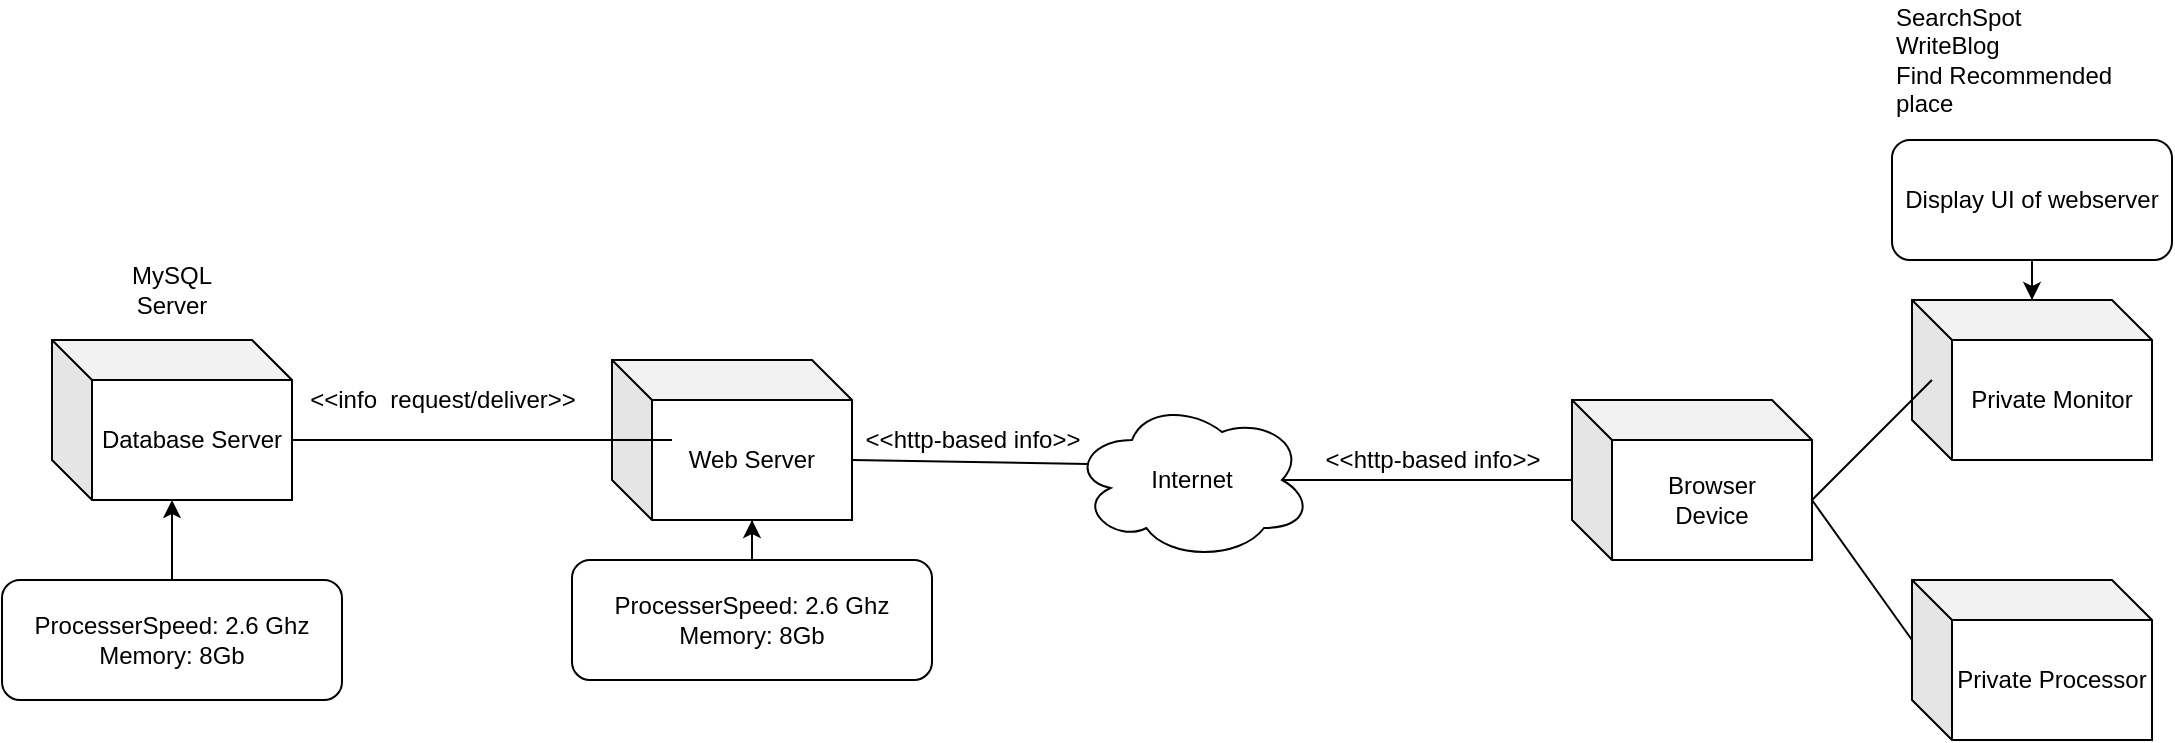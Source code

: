 <mxfile version="15.9.6" type="google" pages="2"><diagram id="_WQcCxHZ8OGJ0BloTUUS" name="Page-1"><mxGraphModel grid="1" gridSize="10" guides="1" tooltips="1" connect="1" arrows="1" page="1" fold="1" pageScale="1" pageWidth="850" pageHeight="1100" math="0" shadow="0"><root><mxCell id="0"/><mxCell id="1" parent="0"/><mxCell id="Wb8Ijm-Bh33NEMTLDnz6-1" value="Browser&lt;br&gt;Device" style="shape=cube;whiteSpace=wrap;html=1;boundedLbl=1;backgroundOutline=1;darkOpacity=0.05;darkOpacity2=0.1;" vertex="1" parent="1"><mxGeometry x="630" y="140" width="120" height="80" as="geometry"/></mxCell><mxCell id="Wb8Ijm-Bh33NEMTLDnz6-8" value="Private Processor" style="shape=cube;whiteSpace=wrap;html=1;boundedLbl=1;backgroundOutline=1;darkOpacity=0.05;darkOpacity2=0.1;" vertex="1" parent="1"><mxGeometry x="800" y="230" width="120" height="80" as="geometry"/></mxCell><mxCell id="_mjPTS8h_bUrdCJ4Exm4-14" value="Web Server" style="shape=cube;whiteSpace=wrap;html=1;boundedLbl=1;backgroundOutline=1;darkOpacity=0.05;darkOpacity2=0.1;" vertex="1" parent="1"><mxGeometry x="150" y="120" width="120" height="80" as="geometry"/></mxCell><mxCell id="_mjPTS8h_bUrdCJ4Exm4-15" value="Database Server" style="shape=cube;whiteSpace=wrap;html=1;boundedLbl=1;backgroundOutline=1;darkOpacity=0.05;darkOpacity2=0.1;" vertex="1" parent="1"><mxGeometry x="-130" y="110" width="120" height="80" as="geometry"/></mxCell><mxCell id="Wb8Ijm-Bh33NEMTLDnz6-10" value="" style="endArrow=none;html=1;rounded=0;entryX=0.875;entryY=0.5;entryDx=0;entryDy=0;entryPerimeter=0;" edge="1" parent="1" source="Wb8Ijm-Bh33NEMTLDnz6-1" target="_mjPTS8h_bUrdCJ4Exm4-16"><mxGeometry width="50" height="50" relative="1" as="geometry"><mxPoint x="360" y="330" as="sourcePoint"/><mxPoint x="510" y="180" as="targetPoint"/></mxGeometry></mxCell><mxCell id="Wb8Ijm-Bh33NEMTLDnz6-11" value="" style="endArrow=none;html=1;rounded=0;entryX=0;entryY=0;entryDx=120;entryDy=50;entryPerimeter=0;exitX=0;exitY=0;exitDx=0;exitDy=30;exitPerimeter=0;" edge="1" parent="1" source="Wb8Ijm-Bh33NEMTLDnz6-8" target="Wb8Ijm-Bh33NEMTLDnz6-1"><mxGeometry width="50" height="50" relative="1" as="geometry"><mxPoint x="560" y="190" as="sourcePoint"/><mxPoint x="520" y="190" as="targetPoint"/></mxGeometry></mxCell><mxCell id="_mjPTS8h_bUrdCJ4Exm4-16" value="Internet" style="ellipse;shape=cloud;whiteSpace=wrap;html=1;" vertex="1" parent="1"><mxGeometry x="380" y="140" width="120" height="80" as="geometry"/></mxCell><mxCell id="_mjPTS8h_bUrdCJ4Exm4-18" value="" style="endArrow=none;html=1;rounded=0;exitX=0;exitY=0;exitDx=120;exitDy=50;exitPerimeter=0;entryX=0.07;entryY=0.4;entryDx=0;entryDy=0;entryPerimeter=0;" edge="1" parent="1" source="_mjPTS8h_bUrdCJ4Exm4-14" target="_mjPTS8h_bUrdCJ4Exm4-16"><mxGeometry width="50" height="50" relative="1" as="geometry"><mxPoint x="330" y="210" as="sourcePoint"/><mxPoint x="380" y="160" as="targetPoint"/></mxGeometry></mxCell><mxCell id="_mjPTS8h_bUrdCJ4Exm4-20" value="" style="endArrow=none;html=1;rounded=0;exitX=0;exitY=0;exitDx=120;exitDy=50;exitPerimeter=0;" edge="1" parent="1" source="_mjPTS8h_bUrdCJ4Exm4-15"><mxGeometry width="50" height="50" relative="1" as="geometry"><mxPoint x="100" y="248" as="sourcePoint"/><mxPoint x="180" y="160" as="targetPoint"/></mxGeometry></mxCell><mxCell id="Wb8Ijm-Bh33NEMTLDnz6-23" value="" style="edgeStyle=orthogonalEdgeStyle;rounded=0;orthogonalLoop=1;jettySize=auto;html=1;" edge="1" parent="1" source="_mjPTS8h_bUrdCJ4Exm4-22" target="_mjPTS8h_bUrdCJ4Exm4-15"><mxGeometry relative="1" as="geometry"/></mxCell><mxCell id="_mjPTS8h_bUrdCJ4Exm4-22" value="ProcesserSpeed: 2.6 Ghz&lt;br&gt;Memory: 8Gb" style="rounded=1;whiteSpace=wrap;html=1;" vertex="1" parent="1"><mxGeometry x="-155" y="230" width="170" height="60" as="geometry"/></mxCell><mxCell id="_mjPTS8h_bUrdCJ4Exm4-26" style="edgeStyle=orthogonalEdgeStyle;rounded=0;orthogonalLoop=1;jettySize=auto;html=1;entryX=0;entryY=0;entryDx=70;entryDy=80;entryPerimeter=0;" edge="1" parent="1" source="_mjPTS8h_bUrdCJ4Exm4-24" target="_mjPTS8h_bUrdCJ4Exm4-14"><mxGeometry relative="1" as="geometry"/></mxCell><mxCell id="_mjPTS8h_bUrdCJ4Exm4-24" value="ProcesserSpeed: 2.6 Ghz&lt;br&gt;Memory: 8Gb" style="rounded=1;whiteSpace=wrap;html=1;" vertex="1" parent="1"><mxGeometry x="130" y="220" width="180" height="60" as="geometry"/></mxCell><mxCell id="Wb8Ijm-Bh33NEMTLDnz6-13" value="Private Monitor" style="shape=cube;whiteSpace=wrap;html=1;boundedLbl=1;backgroundOutline=1;darkOpacity=0.05;darkOpacity2=0.1;" vertex="1" parent="1"><mxGeometry x="800" y="90" width="120" height="80" as="geometry"/></mxCell><mxCell id="Wb8Ijm-Bh33NEMTLDnz6-14" value="" style="endArrow=none;html=1;rounded=0;entryX=0;entryY=0;entryDx=120;entryDy=50;entryPerimeter=0;exitX=0.083;exitY=0.5;exitDx=0;exitDy=0;exitPerimeter=0;" edge="1" parent="1" source="Wb8Ijm-Bh33NEMTLDnz6-13" target="Wb8Ijm-Bh33NEMTLDnz6-1"><mxGeometry width="50" height="50" relative="1" as="geometry"><mxPoint x="370" y="340" as="sourcePoint"/><mxPoint x="420" y="290" as="targetPoint"/></mxGeometry></mxCell><mxCell id="Wb8Ijm-Bh33NEMTLDnz6-18" value="" style="edgeStyle=orthogonalEdgeStyle;rounded=0;orthogonalLoop=1;jettySize=auto;html=1;" edge="1" parent="1" source="Wb8Ijm-Bh33NEMTLDnz6-17" target="Wb8Ijm-Bh33NEMTLDnz6-13"><mxGeometry relative="1" as="geometry"/></mxCell><mxCell id="Wb8Ijm-Bh33NEMTLDnz6-17" value="Display UI of webserver" style="rounded=1;whiteSpace=wrap;html=1;" vertex="1" parent="1"><mxGeometry x="790" y="10" width="140" height="60" as="geometry"/></mxCell><mxCell id="Wb8Ijm-Bh33NEMTLDnz6-19" value="SearchSpot&lt;br&gt;WriteBlog&lt;br&gt;Find Recommended place" style="text;html=1;strokeColor=none;fillColor=none;align=left;verticalAlign=middle;whiteSpace=wrap;rounded=0;" vertex="1" parent="1"><mxGeometry x="790" y="-60" width="140" height="60" as="geometry"/></mxCell><mxCell id="Wb8Ijm-Bh33NEMTLDnz6-20" value="&amp;lt;&amp;lt;http-based info&amp;gt;&amp;gt;" style="text;html=1;align=center;verticalAlign=middle;resizable=0;points=[];autosize=1;strokeColor=none;fillColor=none;" vertex="1" parent="1"><mxGeometry x="500" y="160" width="120" height="20" as="geometry"/></mxCell><mxCell id="Wb8Ijm-Bh33NEMTLDnz6-22" value="&amp;lt;&amp;lt;http-based info&amp;gt;&amp;gt;" style="text;html=1;align=center;verticalAlign=middle;resizable=0;points=[];autosize=1;strokeColor=none;fillColor=none;" vertex="1" parent="1"><mxGeometry x="270" y="150" width="120" height="20" as="geometry"/></mxCell><mxCell id="Wb8Ijm-Bh33NEMTLDnz6-24" value="&amp;lt;&amp;lt;info&amp;nbsp; request/deliver&amp;gt;&amp;gt;" style="text;html=1;align=center;verticalAlign=middle;resizable=0;points=[];autosize=1;strokeColor=none;fillColor=none;" vertex="1" parent="1"><mxGeometry x="-10" y="130" width="150" height="20" as="geometry"/></mxCell><mxCell id="OzFw4sZgxtdPUsLxwV3L-1" value="MySQL Server" style="text;html=1;strokeColor=none;fillColor=none;align=center;verticalAlign=middle;whiteSpace=wrap;rounded=0;" vertex="1" parent="1"><mxGeometry x="-100" y="70" width="60" height="30" as="geometry"/></mxCell></root></mxGraphModel></diagram><diagram id="O6lsTT_Myf6z034jGFJa" name="Page-2"><mxGraphModel dx="1910" dy="568" grid="1" gridSize="10" guides="1" tooltips="1" connect="1" arrows="1" fold="1" page="1" pageScale="1" pageWidth="850" pageHeight="1100" math="0" shadow="0"><root><mxCell id="JtPGyGxaeoW7w1ldOL9c-0"/><mxCell id="JtPGyGxaeoW7w1ldOL9c-1" parent="JtPGyGxaeoW7w1ldOL9c-0"/><mxCell id="JtPGyGxaeoW7w1ldOL9c-5" value="environment.yaml" style="shape=note;size=20;whiteSpace=wrap;html=1;" vertex="1" parent="JtPGyGxaeoW7w1ldOL9c-1"><mxGeometry x="-130" y="445" width="140" height="60" as="geometry"/></mxCell><mxCell id="bU4SvwKprmpRran-fKVq-4" style="edgeStyle=orthogonalEdgeStyle;rounded=0;orthogonalLoop=1;jettySize=auto;html=1;entryX=0;entryY=0;entryDx=60;entryDy=0;entryPerimeter=0;" edge="1" parent="JtPGyGxaeoW7w1ldOL9c-1" source="bU4SvwKprmpRran-fKVq-0" target="JtPGyGxaeoW7w1ldOL9c-5"><mxGeometry relative="1" as="geometry"/></mxCell><mxCell id="bU4SvwKprmpRran-fKVq-6" style="edgeStyle=orthogonalEdgeStyle;rounded=0;orthogonalLoop=1;jettySize=auto;html=1;entryX=0.5;entryY=0;entryDx=0;entryDy=0;entryPerimeter=0;" edge="1" parent="JtPGyGxaeoW7w1ldOL9c-1" source="bU4SvwKprmpRran-fKVq-0" target="bU4SvwKprmpRran-fKVq-5"><mxGeometry relative="1" as="geometry"><Array as="points"><mxPoint x="-70" y="390"/><mxPoint x="100" y="390"/></Array></mxGeometry></mxCell><mxCell id="bU4SvwKprmpRran-fKVq-8" style="edgeStyle=orthogonalEdgeStyle;rounded=0;orthogonalLoop=1;jettySize=auto;html=1;entryX=0;entryY=0;entryDx=95;entryDy=10;entryPerimeter=0;" edge="1" parent="JtPGyGxaeoW7w1ldOL9c-1" source="bU4SvwKprmpRran-fKVq-0" target="bU4SvwKprmpRran-fKVq-7"><mxGeometry relative="1" as="geometry"><Array as="points"><mxPoint x="-70" y="390"/><mxPoint x="-225" y="390"/></Array></mxGeometry></mxCell><mxCell id="bU4SvwKprmpRran-fKVq-0" value="backend" style="shape=folder;fontStyle=1;spacingTop=10;tabWidth=30;tabHeight=10;tabPosition=left;html=1;" vertex="1" parent="JtPGyGxaeoW7w1ldOL9c-1"><mxGeometry x="-150" y="260" width="160" height="90" as="geometry"/></mxCell><mxCell id="bU4SvwKprmpRran-fKVq-3" style="edgeStyle=orthogonalEdgeStyle;rounded=0;orthogonalLoop=1;jettySize=auto;html=1;entryX=0;entryY=0;entryDx=95;entryDy=10;entryPerimeter=0;" edge="1" parent="JtPGyGxaeoW7w1ldOL9c-1" source="bU4SvwKprmpRran-fKVq-2" target="bU4SvwKprmpRran-fKVq-0"><mxGeometry relative="1" as="geometry"/></mxCell><mxCell id="5OiMXoFv9o49LeRqT6fp-3" style="edgeStyle=orthogonalEdgeStyle;rounded=0;orthogonalLoop=1;jettySize=auto;html=1;exitX=0;exitY=0;exitDx=160;exitDy=50;exitPerimeter=0;entryX=0.49;entryY=0.124;entryDx=0;entryDy=0;entryPerimeter=0;" edge="1" parent="JtPGyGxaeoW7w1ldOL9c-1" source="bU4SvwKprmpRran-fKVq-2" target="5OiMXoFv9o49LeRqT6fp-2"><mxGeometry relative="1" as="geometry"/></mxCell><mxCell id="bU4SvwKprmpRran-fKVq-2" value="GudSpot" style="shape=folder;fontStyle=1;spacingTop=10;tabWidth=30;tabHeight=10;tabPosition=left;html=1;" vertex="1" parent="JtPGyGxaeoW7w1ldOL9c-1"><mxGeometry x="150" y="150" width="160" height="90" as="geometry"/></mxCell><mxCell id="5OiMXoFv9o49LeRqT6fp-6" style="edgeStyle=orthogonalEdgeStyle;rounded=0;orthogonalLoop=1;jettySize=auto;html=1;exitX=0;exitY=0;exitDx=0;exitDy=50;exitPerimeter=0;entryX=0;entryY=0;entryDx=95;entryDy=10;entryPerimeter=0;" edge="1" parent="JtPGyGxaeoW7w1ldOL9c-1" source="5OiMXoFv9o49LeRqT6fp-2" target="5OiMXoFv9o49LeRqT6fp-5"><mxGeometry relative="1" as="geometry"/></mxCell><mxCell id="5OiMXoFv9o49LeRqT6fp-7" style="edgeStyle=orthogonalEdgeStyle;rounded=0;orthogonalLoop=1;jettySize=auto;html=1;exitX=0;exitY=0;exitDx=160;exitDy=50;exitPerimeter=0;" edge="1" parent="JtPGyGxaeoW7w1ldOL9c-1" source="5OiMXoFv9o49LeRqT6fp-2" target="5OiMXoFv9o49LeRqT6fp-4"><mxGeometry relative="1" as="geometry"/></mxCell><mxCell id="5OiMXoFv9o49LeRqT6fp-25" style="edgeStyle=orthogonalEdgeStyle;rounded=0;orthogonalLoop=1;jettySize=auto;html=1;exitX=0.5;exitY=1;exitDx=0;exitDy=0;exitPerimeter=0;entryX=0.435;entryY=0.116;entryDx=0;entryDy=0;entryPerimeter=0;" edge="1" parent="JtPGyGxaeoW7w1ldOL9c-1" source="5OiMXoFv9o49LeRqT6fp-2" target="5OiMXoFv9o49LeRqT6fp-8"><mxGeometry relative="1" as="geometry"/></mxCell><mxCell id="5OiMXoFv9o49LeRqT6fp-2" value="frontend" style="shape=folder;fontStyle=1;spacingTop=10;tabWidth=30;tabHeight=10;tabPosition=left;html=1;" vertex="1" parent="JtPGyGxaeoW7w1ldOL9c-1"><mxGeometry x="450" y="260" width="160" height="90" as="geometry"/></mxCell><mxCell id="bU4SvwKprmpRran-fKVq-5" value="Script.sql" style="shape=note;size=20;whiteSpace=wrap;html=1;" vertex="1" parent="JtPGyGxaeoW7w1ldOL9c-1"><mxGeometry x="30" y="445" width="140" height="60" as="geometry"/></mxCell><mxCell id="bU4SvwKprmpRran-fKVq-14" style="edgeStyle=orthogonalEdgeStyle;rounded=0;orthogonalLoop=1;jettySize=auto;html=1;entryX=0.5;entryY=0;entryDx=0;entryDy=0;entryPerimeter=0;" edge="1" parent="JtPGyGxaeoW7w1ldOL9c-1" source="bU4SvwKprmpRran-fKVq-7" target="bU4SvwKprmpRran-fKVq-13"><mxGeometry relative="1" as="geometry"/></mxCell><mxCell id="bU4SvwKprmpRran-fKVq-15" style="edgeStyle=orthogonalEdgeStyle;rounded=0;orthogonalLoop=1;jettySize=auto;html=1;entryX=0;entryY=0;entryDx=95;entryDy=10;entryPerimeter=0;" edge="1" parent="JtPGyGxaeoW7w1ldOL9c-1" source="bU4SvwKprmpRran-fKVq-7" target="bU4SvwKprmpRran-fKVq-9"><mxGeometry relative="1" as="geometry"><Array as="points"><mxPoint x="-240" y="550"/><mxPoint x="-55" y="550"/></Array></mxGeometry></mxCell><mxCell id="bU4SvwKprmpRran-fKVq-17" style="edgeStyle=orthogonalEdgeStyle;rounded=0;orthogonalLoop=1;jettySize=auto;html=1;entryX=0;entryY=0;entryDx=95;entryDy=10;entryPerimeter=0;" edge="1" parent="JtPGyGxaeoW7w1ldOL9c-1" source="bU4SvwKprmpRran-fKVq-7" target="bU4SvwKprmpRran-fKVq-10"><mxGeometry relative="1" as="geometry"><Array as="points"><mxPoint x="-240" y="550"/><mxPoint x="125" y="550"/></Array></mxGeometry></mxCell><mxCell id="bU4SvwKprmpRran-fKVq-7" value="GudSpot" style="shape=folder;fontStyle=1;spacingTop=10;tabWidth=30;tabHeight=10;tabPosition=left;html=1;" vertex="1" parent="JtPGyGxaeoW7w1ldOL9c-1"><mxGeometry x="-320" y="430" width="160" height="90" as="geometry"/></mxCell><mxCell id="bU4SvwKprmpRran-fKVq-25" style="edgeStyle=orthogonalEdgeStyle;rounded=0;orthogonalLoop=1;jettySize=auto;html=1;entryX=0;entryY=0;entryDx=140;entryDy=40;entryPerimeter=0;" edge="1" parent="JtPGyGxaeoW7w1ldOL9c-1" source="bU4SvwKprmpRran-fKVq-9" target="bU4SvwKprmpRran-fKVq-20"><mxGeometry relative="1" as="geometry"><Array as="points"><mxPoint x="-70" y="730"/></Array></mxGeometry></mxCell><mxCell id="bU4SvwKprmpRran-fKVq-26" style="edgeStyle=orthogonalEdgeStyle;rounded=0;orthogonalLoop=1;jettySize=auto;html=1;entryX=0;entryY=0;entryDx=140;entryDy=40;entryPerimeter=0;" edge="1" parent="JtPGyGxaeoW7w1ldOL9c-1" source="bU4SvwKprmpRran-fKVq-9" target="bU4SvwKprmpRran-fKVq-21"><mxGeometry relative="1" as="geometry"><Array as="points"><mxPoint x="-70" y="810"/></Array></mxGeometry></mxCell><mxCell id="bU4SvwKprmpRran-fKVq-30" style="edgeStyle=orthogonalEdgeStyle;rounded=0;orthogonalLoop=1;jettySize=auto;html=1;entryX=0;entryY=0;entryDx=140;entryDy=40;entryPerimeter=0;" edge="1" parent="JtPGyGxaeoW7w1ldOL9c-1" source="bU4SvwKprmpRran-fKVq-9" target="bU4SvwKprmpRran-fKVq-28"><mxGeometry relative="1" as="geometry"><Array as="points"><mxPoint x="-70" y="900"/></Array></mxGeometry></mxCell><mxCell id="bU4SvwKprmpRran-fKVq-9" value="app" style="shape=folder;fontStyle=1;spacingTop=10;tabWidth=30;tabHeight=10;tabPosition=left;html=1;" vertex="1" parent="JtPGyGxaeoW7w1ldOL9c-1"><mxGeometry x="-150" y="585" width="160" height="90" as="geometry"/></mxCell><mxCell id="bU4SvwKprmpRran-fKVq-35" style="edgeStyle=orthogonalEdgeStyle;rounded=0;orthogonalLoop=1;jettySize=auto;html=1;entryX=0;entryY=0;entryDx=140;entryDy=40;entryPerimeter=0;" edge="1" parent="JtPGyGxaeoW7w1ldOL9c-1" source="bU4SvwKprmpRran-fKVq-10" target="bU4SvwKprmpRran-fKVq-31"><mxGeometry relative="1" as="geometry"><mxPoint x="160" y="770" as="targetPoint"/><Array as="points"><mxPoint x="120" y="730"/></Array></mxGeometry></mxCell><mxCell id="bU4SvwKprmpRran-fKVq-39" style="edgeStyle=orthogonalEdgeStyle;rounded=0;orthogonalLoop=1;jettySize=auto;html=1;entryX=0;entryY=0;entryDx=140;entryDy=40;entryPerimeter=0;" edge="1" parent="JtPGyGxaeoW7w1ldOL9c-1" source="bU4SvwKprmpRran-fKVq-10" target="bU4SvwKprmpRran-fKVq-32"><mxGeometry relative="1" as="geometry"><Array as="points"><mxPoint x="120" y="810"/></Array></mxGeometry></mxCell><mxCell id="bU4SvwKprmpRran-fKVq-40" style="edgeStyle=orthogonalEdgeStyle;rounded=0;orthogonalLoop=1;jettySize=auto;html=1;entryX=0;entryY=0;entryDx=140;entryDy=40;entryPerimeter=0;" edge="1" parent="JtPGyGxaeoW7w1ldOL9c-1" source="bU4SvwKprmpRran-fKVq-10" target="bU4SvwKprmpRran-fKVq-34"><mxGeometry relative="1" as="geometry"><Array as="points"><mxPoint x="120" y="970"/></Array></mxGeometry></mxCell><mxCell id="bU4SvwKprmpRran-fKVq-41" style="edgeStyle=orthogonalEdgeStyle;rounded=0;orthogonalLoop=1;jettySize=auto;html=1;entryX=0;entryY=0;entryDx=140;entryDy=40;entryPerimeter=0;" edge="1" parent="JtPGyGxaeoW7w1ldOL9c-1" source="bU4SvwKprmpRran-fKVq-10" target="bU4SvwKprmpRran-fKVq-33"><mxGeometry relative="1" as="geometry"><Array as="points"><mxPoint x="120" y="890"/></Array></mxGeometry></mxCell><mxCell id="bU4SvwKprmpRran-fKVq-10" value="GudSpot" style="shape=folder;fontStyle=1;spacingTop=10;tabWidth=30;tabHeight=10;tabPosition=left;html=1;" vertex="1" parent="JtPGyGxaeoW7w1ldOL9c-1"><mxGeometry x="30" y="585" width="160" height="90" as="geometry"/></mxCell><mxCell id="bU4SvwKprmpRran-fKVq-13" value="&amp;lt;&amp;lt;executable&amp;gt;&amp;gt;&lt;br&gt;manage.py" style="shape=note;size=20;whiteSpace=wrap;html=1;" vertex="1" parent="JtPGyGxaeoW7w1ldOL9c-1"><mxGeometry x="-310" y="615" width="140" height="60" as="geometry"/></mxCell><mxCell id="5OiMXoFv9o49LeRqT6fp-4" value="package.json" style="shape=note;size=20;whiteSpace=wrap;html=1;" vertex="1" parent="JtPGyGxaeoW7w1ldOL9c-1"><mxGeometry x="630" y="400" width="140" height="60" as="geometry"/></mxCell><mxCell id="5OiMXoFv9o49LeRqT6fp-18" style="edgeStyle=orthogonalEdgeStyle;rounded=0;orthogonalLoop=1;jettySize=auto;html=1;exitX=0.25;exitY=1;exitDx=0;exitDy=0;exitPerimeter=0;entryX=0;entryY=0;entryDx=0;entryDy=40;entryPerimeter=0;" edge="1" parent="JtPGyGxaeoW7w1ldOL9c-1" source="5OiMXoFv9o49LeRqT6fp-5" target="5OiMXoFv9o49LeRqT6fp-12"><mxGeometry relative="1" as="geometry"/></mxCell><mxCell id="5OiMXoFv9o49LeRqT6fp-19" style="edgeStyle=orthogonalEdgeStyle;rounded=0;orthogonalLoop=1;jettySize=auto;html=1;exitX=0.25;exitY=1;exitDx=0;exitDy=0;exitPerimeter=0;entryX=0;entryY=0;entryDx=0;entryDy=40;entryPerimeter=0;" edge="1" parent="JtPGyGxaeoW7w1ldOL9c-1" source="5OiMXoFv9o49LeRqT6fp-5" target="5OiMXoFv9o49LeRqT6fp-13"><mxGeometry relative="1" as="geometry"/></mxCell><mxCell id="5OiMXoFv9o49LeRqT6fp-20" style="edgeStyle=orthogonalEdgeStyle;rounded=0;orthogonalLoop=1;jettySize=auto;html=1;exitX=0.25;exitY=1;exitDx=0;exitDy=0;exitPerimeter=0;entryX=0;entryY=0;entryDx=0;entryDy=30;entryPerimeter=0;" edge="1" parent="JtPGyGxaeoW7w1ldOL9c-1" source="5OiMXoFv9o49LeRqT6fp-5" target="5OiMXoFv9o49LeRqT6fp-14"><mxGeometry relative="1" as="geometry"/></mxCell><mxCell id="5OiMXoFv9o49LeRqT6fp-21" style="edgeStyle=orthogonalEdgeStyle;rounded=0;orthogonalLoop=1;jettySize=auto;html=1;exitX=0.25;exitY=1;exitDx=0;exitDy=0;exitPerimeter=0;entryX=0;entryY=0;entryDx=0;entryDy=30;entryPerimeter=0;" edge="1" parent="JtPGyGxaeoW7w1ldOL9c-1" source="5OiMXoFv9o49LeRqT6fp-5" target="5OiMXoFv9o49LeRqT6fp-16"><mxGeometry relative="1" as="geometry"/></mxCell><mxCell id="5OiMXoFv9o49LeRqT6fp-22" style="edgeStyle=orthogonalEdgeStyle;rounded=0;orthogonalLoop=1;jettySize=auto;html=1;exitX=0.25;exitY=1;exitDx=0;exitDy=0;exitPerimeter=0;entryX=0;entryY=0;entryDx=0;entryDy=30;entryPerimeter=0;" edge="1" parent="JtPGyGxaeoW7w1ldOL9c-1" source="5OiMXoFv9o49LeRqT6fp-5" target="5OiMXoFv9o49LeRqT6fp-15"><mxGeometry relative="1" as="geometry"/></mxCell><mxCell id="5OiMXoFv9o49LeRqT6fp-24" style="edgeStyle=orthogonalEdgeStyle;rounded=0;orthogonalLoop=1;jettySize=auto;html=1;exitX=0.25;exitY=1;exitDx=0;exitDy=0;exitPerimeter=0;entryX=0;entryY=0.5;entryDx=0;entryDy=0;entryPerimeter=0;" edge="1" parent="JtPGyGxaeoW7w1ldOL9c-1" source="5OiMXoFv9o49LeRqT6fp-5" target="5OiMXoFv9o49LeRqT6fp-23"><mxGeometry relative="1" as="geometry"/></mxCell><mxCell id="5OiMXoFv9o49LeRqT6fp-5" value="src" style="shape=folder;fontStyle=1;spacingTop=10;tabWidth=30;tabHeight=10;tabPosition=left;html=1;" vertex="1" parent="JtPGyGxaeoW7w1ldOL9c-1"><mxGeometry x="290" y="390" width="160" height="90" as="geometry"/></mxCell><mxCell id="5OiMXoFv9o49LeRqT6fp-8" value="public" style="shape=folder;fontStyle=1;spacingTop=10;tabWidth=30;tabHeight=10;tabPosition=left;html=1;" vertex="1" parent="JtPGyGxaeoW7w1ldOL9c-1"><mxGeometry x="460" y="390" width="160" height="90" as="geometry"/></mxCell><mxCell id="bU4SvwKprmpRran-fKVq-20" value="serializers.py" style="shape=note;size=20;whiteSpace=wrap;html=1;" vertex="1" parent="JtPGyGxaeoW7w1ldOL9c-1"><mxGeometry x="-270" y="690" width="140" height="60" as="geometry"/></mxCell><mxCell id="bU4SvwKprmpRran-fKVq-21" value="urls.py" style="shape=note;size=20;whiteSpace=wrap;html=1;" vertex="1" parent="JtPGyGxaeoW7w1ldOL9c-1"><mxGeometry x="-270" y="770" width="140" height="60" as="geometry"/></mxCell><mxCell id="5OiMXoFv9o49LeRqT6fp-11" value="robot.txt, asset,index" style="html=1;" vertex="1" parent="JtPGyGxaeoW7w1ldOL9c-1"><mxGeometry x="460" y="480" width="130" height="50" as="geometry"/></mxCell><mxCell id="bU4SvwKprmpRran-fKVq-28" value="views.py" style="shape=note;size=20;whiteSpace=wrap;html=1;" vertex="1" parent="JtPGyGxaeoW7w1ldOL9c-1"><mxGeometry x="-270" y="860" width="140" height="60" as="geometry"/></mxCell><mxCell id="5OiMXoFv9o49LeRqT6fp-12" value="api" style="shape=folder;fontStyle=1;spacingTop=10;tabWidth=30;tabHeight=10;tabPosition=left;html=1;" vertex="1" parent="JtPGyGxaeoW7w1ldOL9c-1"><mxGeometry x="360" y="495" width="60" height="50" as="geometry"/></mxCell><mxCell id="bU4SvwKprmpRran-fKVq-31" value="asgi.py" style="shape=note;size=20;whiteSpace=wrap;html=1;" vertex="1" parent="JtPGyGxaeoW7w1ldOL9c-1"><mxGeometry x="-50" y="690" width="140" height="60" as="geometry"/></mxCell><mxCell id="5OiMXoFv9o49LeRqT6fp-13" value="component" style="shape=folder;fontStyle=1;spacingTop=10;tabWidth=30;tabHeight=10;tabPosition=left;html=1;" vertex="1" parent="JtPGyGxaeoW7w1ldOL9c-1"><mxGeometry x="360" y="560" width="80" height="50" as="geometry"/></mxCell><mxCell id="5OiMXoFv9o49LeRqT6fp-14" value="container" style="shape=folder;fontStyle=1;spacingTop=10;tabWidth=30;tabHeight=10;tabPosition=left;html=1;" vertex="1" parent="JtPGyGxaeoW7w1ldOL9c-1"><mxGeometry x="360" y="625" width="80" height="50" as="geometry"/></mxCell><mxCell id="bU4SvwKprmpRran-fKVq-32" value="wsgi.py" style="shape=note;size=20;whiteSpace=wrap;html=1;" vertex="1" parent="JtPGyGxaeoW7w1ldOL9c-1"><mxGeometry x="-50" y="770" width="140" height="60" as="geometry"/></mxCell><mxCell id="bU4SvwKprmpRran-fKVq-33" value="settings.py" style="shape=note;size=20;whiteSpace=wrap;html=1;" vertex="1" parent="JtPGyGxaeoW7w1ldOL9c-1"><mxGeometry x="-50" y="850" width="140" height="60" as="geometry"/></mxCell><mxCell id="bU4SvwKprmpRran-fKVq-34" value="urls.py" style="shape=note;size=20;whiteSpace=wrap;html=1;" vertex="1" parent="JtPGyGxaeoW7w1ldOL9c-1"><mxGeometry x="-50" y="930" width="140" height="60" as="geometry"/></mxCell><mxCell id="5OiMXoFv9o49LeRqT6fp-15" value="routes" style="shape=folder;fontStyle=1;spacingTop=10;tabWidth=30;tabHeight=10;tabPosition=left;html=1;" vertex="1" parent="JtPGyGxaeoW7w1ldOL9c-1"><mxGeometry x="360" y="740" width="60" height="50" as="geometry"/></mxCell><mxCell id="5OiMXoFv9o49LeRqT6fp-16" value="pages" style="shape=folder;fontStyle=1;spacingTop=10;tabWidth=30;tabHeight=10;tabPosition=left;html=1;" vertex="1" parent="JtPGyGxaeoW7w1ldOL9c-1"><mxGeometry x="360" y="685" width="60" height="50" as="geometry"/></mxCell><mxCell id="5OiMXoFv9o49LeRqT6fp-23" value="App.js" style="shape=note;size=20;whiteSpace=wrap;html=1;" vertex="1" parent="JtPGyGxaeoW7w1ldOL9c-1"><mxGeometry x="360" y="800" width="70" height="40" as="geometry"/></mxCell></root></mxGraphModel></diagram></mxfile>